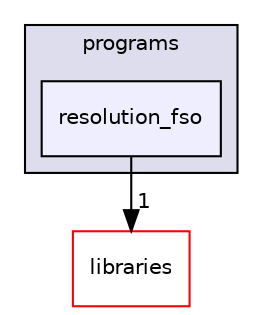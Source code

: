 digraph "xmipp/applications/programs/resolution_fso" {
  compound=true
  node [ fontsize="10", fontname="Helvetica"];
  edge [ labelfontsize="10", labelfontname="Helvetica"];
  subgraph clusterdir_592b16dc4070b933e5655da2b0d20bbb {
    graph [ bgcolor="#ddddee", pencolor="black", label="programs" fontname="Helvetica", fontsize="10", URL="dir_592b16dc4070b933e5655da2b0d20bbb.html"]
  dir_0d6837c14817cdec0c064096675f497e [shape=box, label="resolution_fso", style="filled", fillcolor="#eeeeff", pencolor="black", URL="dir_0d6837c14817cdec0c064096675f497e.html"];
  }
  dir_29dba3f3840f20df3b04d1972e99046b [shape=box label="libraries" fillcolor="white" style="filled" color="red" URL="dir_29dba3f3840f20df3b04d1972e99046b.html"];
  dir_0d6837c14817cdec0c064096675f497e->dir_29dba3f3840f20df3b04d1972e99046b [headlabel="1", labeldistance=1.5 headhref="dir_000207_000042.html"];
}
